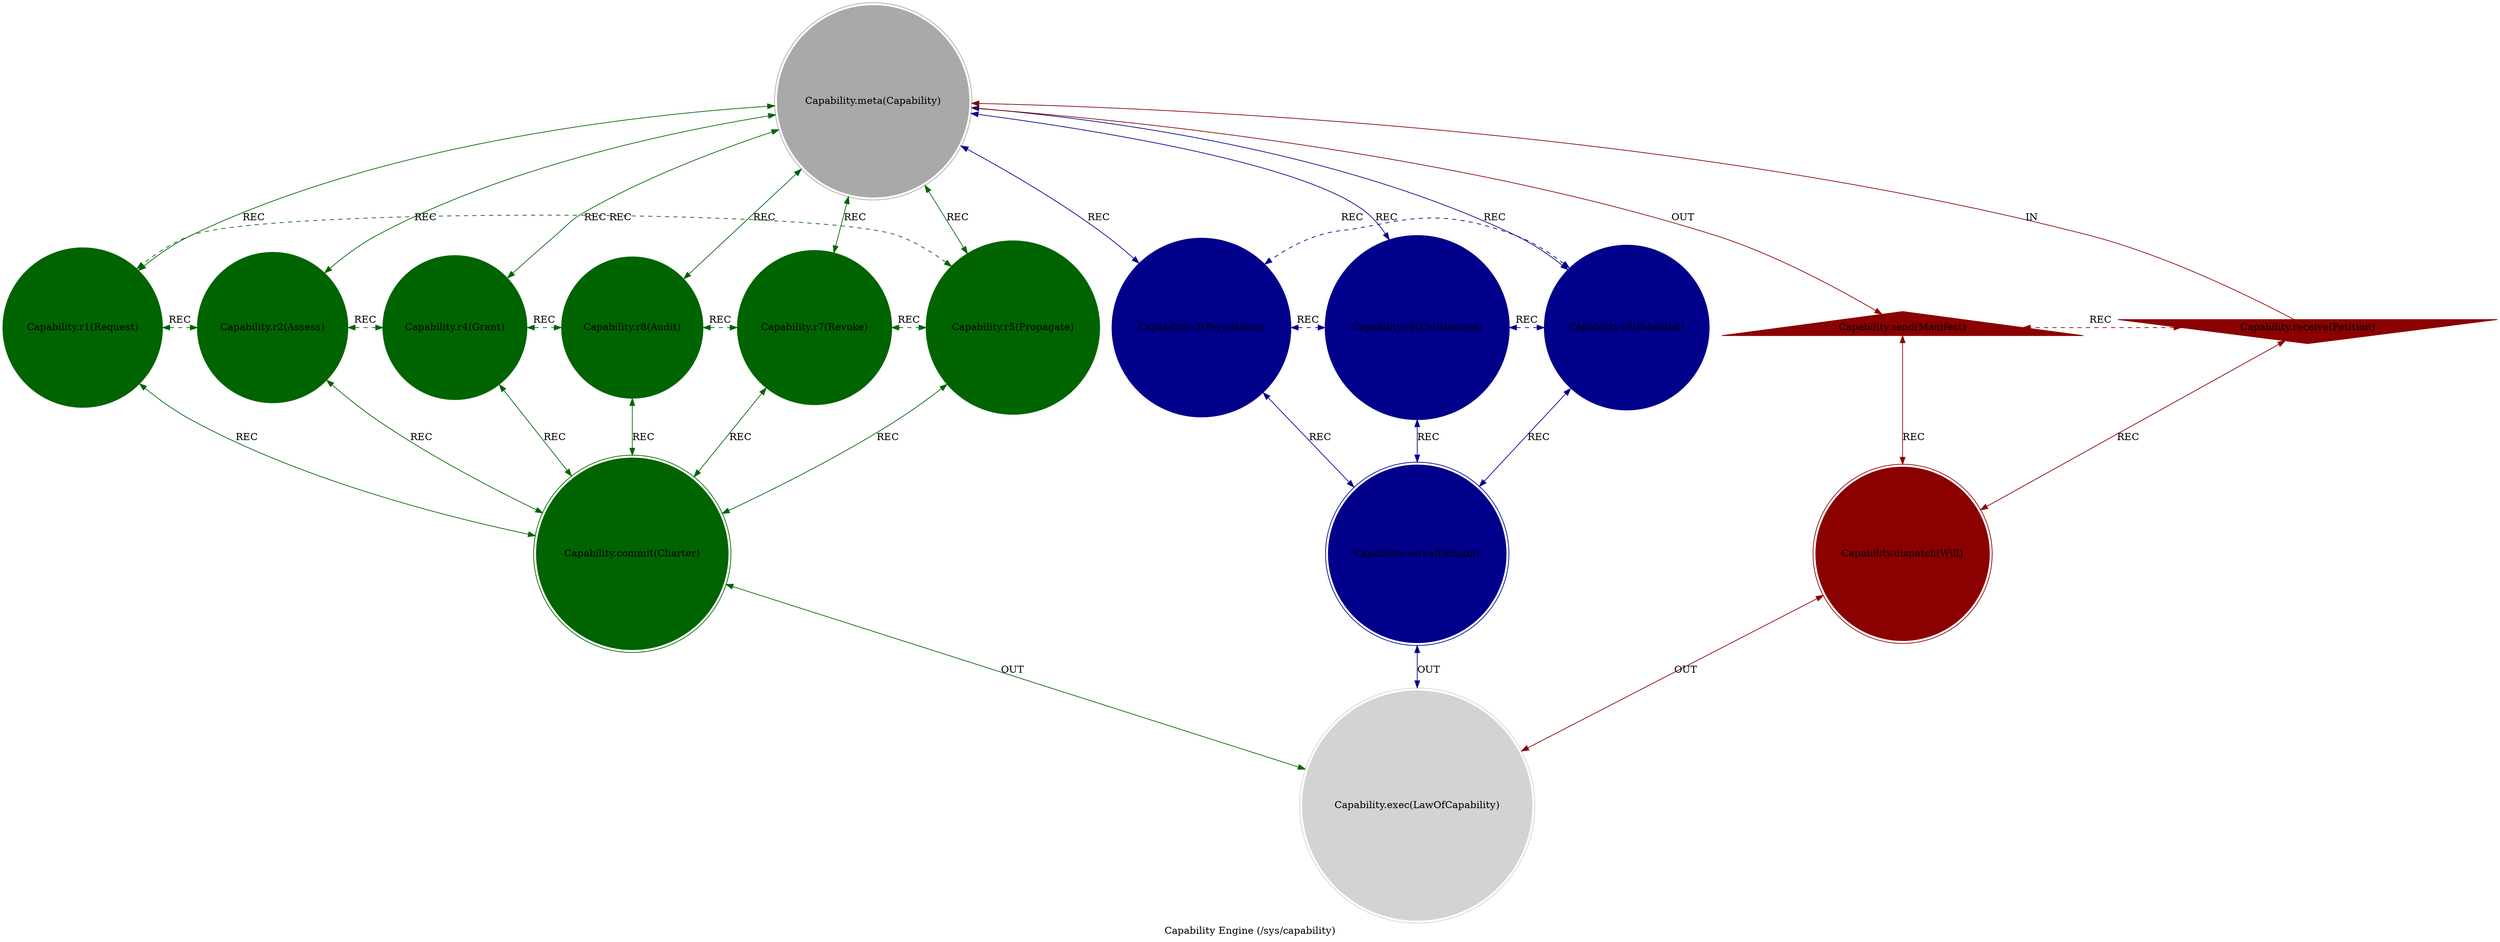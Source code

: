 strict digraph CapabilityEngine {
    style = filled;
    color = lightgray;
    node [shape = circle; style = filled; color = lightgreen;];
    edge [color = darkgray;];
    label = "Capability Engine (/sys/capability)";
    comment = "The strength of the vessel, the scope of its reach; each limit a frontier, each permission a horizon.";

    spark_0_capability_engine_t [label = "Capability.meta(Capability)"; comment = "Abstract: The Principle of Empowered Action. The source from which all permissions and powers are derived and measured. It is the concept of 'can'."; shape = doublecircle; color = darkgray;];
    spark_1_capability_engine_t [label = "Capability.r1(Request)"; comment = "Initiation: The Expression of Will. An entity (via its `DirectiveEngine`) or a system process petitions for a new capability or an extension of an existing one."; color = darkgreen;];
    spark_2_capability_engine_t [label = "Capability.r2(Assess)"; comment = "Response: The Judgment of Worth. The request is evaluated against the entity's `Potential`, its existing `Entitlements`, and the available resources of the system. A `sparklet.eq()` check for compatibility."; color = darkgreen;];
    spark_4_capability_engine_t [label = "Capability.r4(Grant)"; comment = "Integration: The Bestowal of Power. The capability is formally allocated, its parameters defined, and integrated into the entity's operational `Nucleus`. It becomes a usable part of the entity."; color = darkgreen;];
    spark_8_capability_engine_t [label = "Capability.r8(Audit)"; comment = "Reflection: The Watchful Eye. The continuous monitoring of capability usage for compliance with the terms of the `Charter` and the overarching `LawOfCapability`."; color = darkgreen;];
    spark_7_capability_engine_t [label = "Capability.r7(Revoke)"; comment = "Consolidation: The Shearing of Power. Capabilities are rescinded if conditions are violated, resources are exhausted, or a higher authority commands it. Enforces consequence."; color = darkgreen;];
    spark_5_capability_engine_t [label = "Capability.r5(Propagate)"; comment = "Propagation: The Declaration of State. The new capability state of the entity is broadcast to all relevant subsystems (`AuthorityEngine`, `CorporaEngine`) so they can adjust their interactions with it."; color = darkgreen;];
    spark_3_capability_engine_t [label = "Capability.r3(Permission)"; comment = "Thesis: The Atomic Allowance. A single, fundamental rule allowing or denying a specific action on a specific resource. The smallest unit of capability."; color = darkblue;];
    spark_6_capability_engine_t [label = "Capability.r6(Entitlement)"; comment = "Antithesis: The Bundle of Rights. A collection of `Permissions` granted to a role, title, or entity. It defines a specific office or function within the system."; color = darkblue;];
    spark_9_capability_engine_t [label = "Capability.r9(Potential)"; comment = "Synthesis: The Capacity for Growth. The innate, maximum possible capacity of an entity. It is the upper bound of what it could ever be granted, defined by its `Nucleus` and `Lineage`."; color = darkblue;];
    spark_a_capability_engine_t [label = "Capability.receive(Petition)"; comment = "Potential: A Formal Appeal. A structured request packet containing the desired capability, the reason for the request, and the petitioner's credentials."; shape = invtriangle; color = darkred;];
    spark_b_capability_engine_t [label = "Capability.send(Manifest)"; comment = "Manifest: The Ledger of Power. The active, authenticated list of an entity's current capabilities. This is what the `AuthorityEngine` checks to grant access."; shape = triangle; color = darkred;];
    spark_c_capability_engine_t [label = "Capability.dispatch(Will)"; comment = "Why-Who: The Interpretation of Intent. Analyzes the `Petition` to understand the true goal behind the request. Determines if the entity's `Will` aligns with the requested capability's purpose."; shape = doublecircle; color = darkred;];
    spark_d_capability_engine_t [label = "Capability.commit(Charter)"; comment = "What-How: The Contract of Power. The immutable record of the granted capabilities, their limits, conditions, and expiration terms. The legal document governing the capability's use."; shape = doublecircle; color = darkgreen;];
    spark_e_capability_engine_t [label = "Capability.serve(Domain)"; comment = "When-Where: The Realm of Jurisdiction. The contextual boundary—spatial, temporal, or conceptual—within which a capability is valid and can be exercised."; shape = doublecircle; color = darkblue;];
    spark_f_capability_engine_t [label = "Capability.exec(LawOfCapability)"; comment = "Which-Closure: The Prime Directive of Power. The highest law: 'No capability may be used to breach its own Charter or the Potential of another entity without consent.'"; shape = doublecircle; color = lightgray;];

    spark_a_capability_engine_t -> spark_0_capability_engine_t [label = "IN"; comment = "A Petition is received for evaluation"; color = darkred; constraint = false;];
    spark_0_capability_engine_t -> spark_b_capability_engine_t [label = "OUT"; comment = "A Manifest is published to declare capabilities"; color = darkred;];
    spark_0_capability_engine_t -> spark_3_capability_engine_t [label = "REC"; comment = "Consult: What are the core Permissions?"; color = darkblue; dir = both;];
    spark_0_capability_engine_t -> spark_6_capability_engine_t [label = "REC"; comment = "Consult: What Entitlements are available?"; color = darkblue; dir = both;];
    spark_0_capability_engine_t -> spark_9_capability_engine_t [label = "REC"; comment = "Consult: What is the petitioner's Potential?"; color = darkblue; dir = both;];
    spark_0_capability_engine_t -> spark_1_capability_engine_t [label = "REC"; comment = "Consult: Process the Request"; color = darkgreen; dir = both;];
    spark_0_capability_engine_t -> spark_2_capability_engine_t [label = "REC"; comment = "Consult: Assess the Request"; color = darkgreen; dir = both;];
    spark_0_capability_engine_t -> spark_4_capability_engine_t [label = "REC"; comment = "Consult: Grant the capability"; color = darkgreen; dir = both;];
    spark_0_capability_engine_t -> spark_8_capability_engine_t [label = "REC"; comment = "Consult: Audit the capability's use"; color = darkgreen; dir = both;];
    spark_0_capability_engine_t -> spark_7_capability_engine_t [label = "REC"; comment = "Consult: Revoke if necessary"; color = darkgreen; dir = both;];
    spark_0_capability_engine_t -> spark_5_capability_engine_t [label = "REC"; comment = "Consult: Propagate the new state"; color = darkgreen; dir = both;];

    spark_a_capability_engine_t -> spark_c_capability_engine_t [label = "REC"; comment = "A Petition is analyzed for its intent (Will)"; color = darkred; dir = both;];
    spark_b_capability_engine_t -> spark_c_capability_engine_t [label = "REC"; comment = "The Manifest informs future intent analysis"; color = darkred; dir = both;];
    spark_1_capability_engine_t -> spark_d_capability_engine_t [label = "REC"; comment = "A Request proposes a new Charter"; color = darkgreen; dir = both;];
    spark_2_capability_engine_t -> spark_d_capability_engine_t [label = "REC"; comment = "Assessment validates the Charter's terms"; color = darkgreen; dir = both;];
    spark_4_capability_engine_t -> spark_d_capability_engine_t [label = "REC"; comment = "Granting commits the Charter"; color = darkgreen; dir = both;];
    spark_8_capability_engine_t -> spark_d_capability_engine_t [label = "REC"; comment = "Audit enforces the Charter"; color = darkgreen; dir = both;];
    spark_7_capability_engine_t -> spark_d_capability_engine_t [label = "REC"; comment = "Revocation nullifies the Charter"; color = darkgreen; dir = both;];
    spark_5_capability_engine_t -> spark_d_capability_engine_t [label = "REC"; comment = "Propagation publishes the Charter"; color = darkgreen; dir = both;];
    spark_3_capability_engine_t -> spark_e_capability_engine_t [label = "REC"; comment = "Permissions are defined within a Domain"; color = darkblue; dir = both;];
    spark_6_capability_engine_t -> spark_e_capability_engine_t [label = "REC"; comment = "Entitlements are valid within a Domain"; color = darkblue; dir = both;];
    spark_9_capability_engine_t -> spark_e_capability_engine_t [label = "REC"; comment = "Potential is realized within a Domain"; color = darkblue; dir = both;];

    spark_1_capability_engine_t -> spark_2_capability_engine_t [label = "REC"; comment = "A Request demands Assessment"; color = darkgreen; dir = both; style = dashed; constraint = false;];
    spark_2_capability_engine_t -> spark_4_capability_engine_t [label = "REC"; comment = "A positive Assessment leads to Granting"; color = darkgreen; dir = both; style = dashed; constraint = false;];
    spark_4_capability_engine_t -> spark_8_capability_engine_t [label = "REC"; comment = "A Grant must be Audited"; color = darkgreen; dir = both; style = dashed; constraint = false;];
    spark_8_capability_engine_t -> spark_7_capability_engine_t [label = "REC"; comment = "A failed Audit may lead to Revocation"; color = darkgreen; dir = both; style = dashed; constraint = false;];
    spark_7_capability_engine_t -> spark_5_capability_engine_t [label = "REC"; comment = "Revocation requires Propagation"; color = darkgreen; dir = both; style = dashed; constraint = false;];
    spark_5_capability_engine_t -> spark_1_capability_engine_t [label = "REC"; comment = "Propagation clears the state for new Requests"; color = darkgreen; dir = both; style = dashed; constraint = false;];
    spark_3_capability_engine_t -> spark_6_capability_engine_t [label = "REC"; comment = "Permissions are grouped into Entitlements"; color = darkblue; dir = both; style = dashed; constraint = false;];
    spark_6_capability_engine_t -> spark_9_capability_engine_t [label = "REC"; comment = "Entitlements define a path to realize Potential"; color = darkblue; dir = both; style = dashed; constraint = false;];
    spark_9_capability_engine_t -> spark_3_capability_engine_t [label = "REC"; comment = "Potential defines the scope of possible Permissions"; color = darkblue; dir = both; style = dashed; constraint = false;];
    spark_a_capability_engine_t -> spark_b_capability_engine_t [label = "REC"; comment = "The great cycle: Petition is resolved by Manifest"; color = darkred; dir = both; style = dashed; constraint = false;];

    spark_c_capability_engine_t -> spark_f_capability_engine_t [label = "OUT"; comment = "Will, when pure, becomes Law"; color = darkred; dir = both;];
    spark_d_capability_engine_t -> spark_f_capability_engine_t [label = "OUT"; comment = "Charter, when committed, becomes Law"; color = darkgreen; dir = both;];
    spark_e_capability_engine_t -> spark_f_capability_engine_t [label = "OUT"; comment = "Domain, when served, becomes Law"; color = darkblue; dir = both;];
}